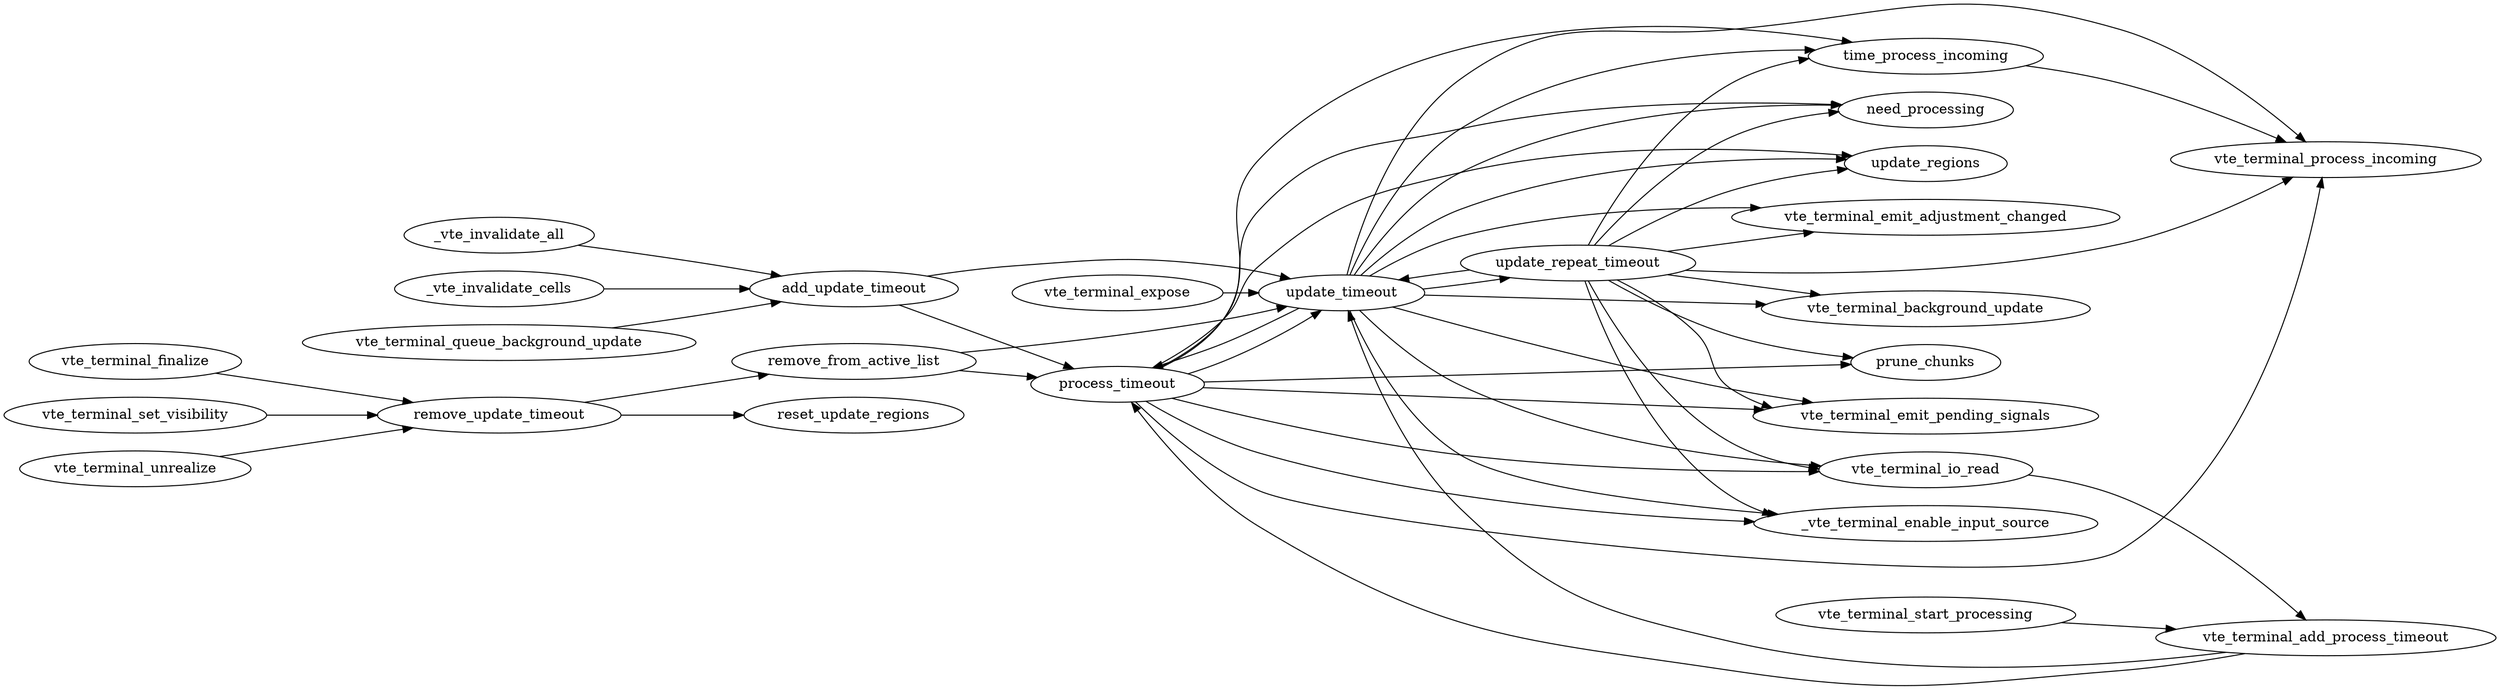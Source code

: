 digraph "bla" {
	rankdir=LR;
	"add_update_timeout"
	"process_timeout"
	"update_timeout"
	"need_processing"
	"prune_chunks"
	"time_process_incoming"
	"update_regions"
	"vte_terminal_emit_pending_signals"
	"_vte_terminal_enable_input_source"
	"vte_terminal_io_read"
	"vte_terminal_process_incoming"
	"remove_from_active_list"
	"remove_update_timeout"
	"reset_update_regions"
	"update_repeat_timeout"
	"vte_terminal_background_update"
	"vte_terminal_emit_adjustment_changed"
	"_vte_invalidate_all"
	"_vte_invalidate_cells"
	"vte_terminal_add_process_timeout"
	"vte_terminal_expose"
	"vte_terminal_finalize"
	"vte_terminal_queue_background_update"
	"vte_terminal_set_visibility"
	"vte_terminal_start_processing"
	"vte_terminal_unrealize"
	"add_update_timeout" -> "process_timeout"
	"add_update_timeout" -> "update_timeout"
	"process_timeout" -> "need_processing"
	"process_timeout" -> "prune_chunks"
	"process_timeout" -> "time_process_incoming"
	"process_timeout" -> "update_regions"
	"process_timeout" -> "update_timeout"
	"process_timeout" -> "vte_terminal_emit_pending_signals"
	"process_timeout" -> "_vte_terminal_enable_input_source"
	"process_timeout" -> "vte_terminal_io_read"
	"process_timeout" -> "vte_terminal_process_incoming"
	"remove_from_active_list" -> "process_timeout"
	"remove_from_active_list" -> "update_timeout"
	"remove_update_timeout" -> "remove_from_active_list"
	"remove_update_timeout" -> "reset_update_regions"
	"time_process_incoming" -> "vte_terminal_process_incoming"
	"update_repeat_timeout" -> "need_processing"
	"update_repeat_timeout" -> "prune_chunks"
	"update_repeat_timeout" -> "time_process_incoming"
	"update_repeat_timeout" -> "update_regions"
	"update_repeat_timeout" -> "update_timeout"
	"update_repeat_timeout" -> "vte_terminal_background_update"
	"update_repeat_timeout" -> "vte_terminal_emit_adjustment_changed"
	"update_repeat_timeout" -> "vte_terminal_emit_pending_signals"
	"update_repeat_timeout" -> "_vte_terminal_enable_input_source"
	"update_repeat_timeout" -> "vte_terminal_io_read"
	"update_repeat_timeout" -> "vte_terminal_process_incoming"
	"update_timeout" -> "need_processing"
	"update_timeout" -> "process_timeout"
	"update_timeout" -> "time_process_incoming"
	"update_timeout" -> "update_regions"
	"update_timeout" -> "update_repeat_timeout"
	"update_timeout" -> "vte_terminal_background_update"
	"update_timeout" -> "vte_terminal_emit_adjustment_changed"
	"update_timeout" -> "vte_terminal_emit_pending_signals"
	"update_timeout" -> "_vte_terminal_enable_input_source"
	"update_timeout" -> "vte_terminal_io_read"
	"update_timeout" -> "vte_terminal_process_incoming"
	"_vte_invalidate_all" -> "add_update_timeout"
	"_vte_invalidate_cells" -> "add_update_timeout"
	"vte_terminal_add_process_timeout" -> "process_timeout"
	"vte_terminal_add_process_timeout" -> "update_timeout"
	"vte_terminal_expose" -> "update_timeout"
	"vte_terminal_finalize" -> "remove_update_timeout"
	"vte_terminal_io_read" -> "vte_terminal_add_process_timeout"
	"vte_terminal_queue_background_update" -> "add_update_timeout"
	"vte_terminal_set_visibility" -> "remove_update_timeout"
	"vte_terminal_start_processing" -> "vte_terminal_add_process_timeout"
	"vte_terminal_unrealize" -> "remove_update_timeout"
}
